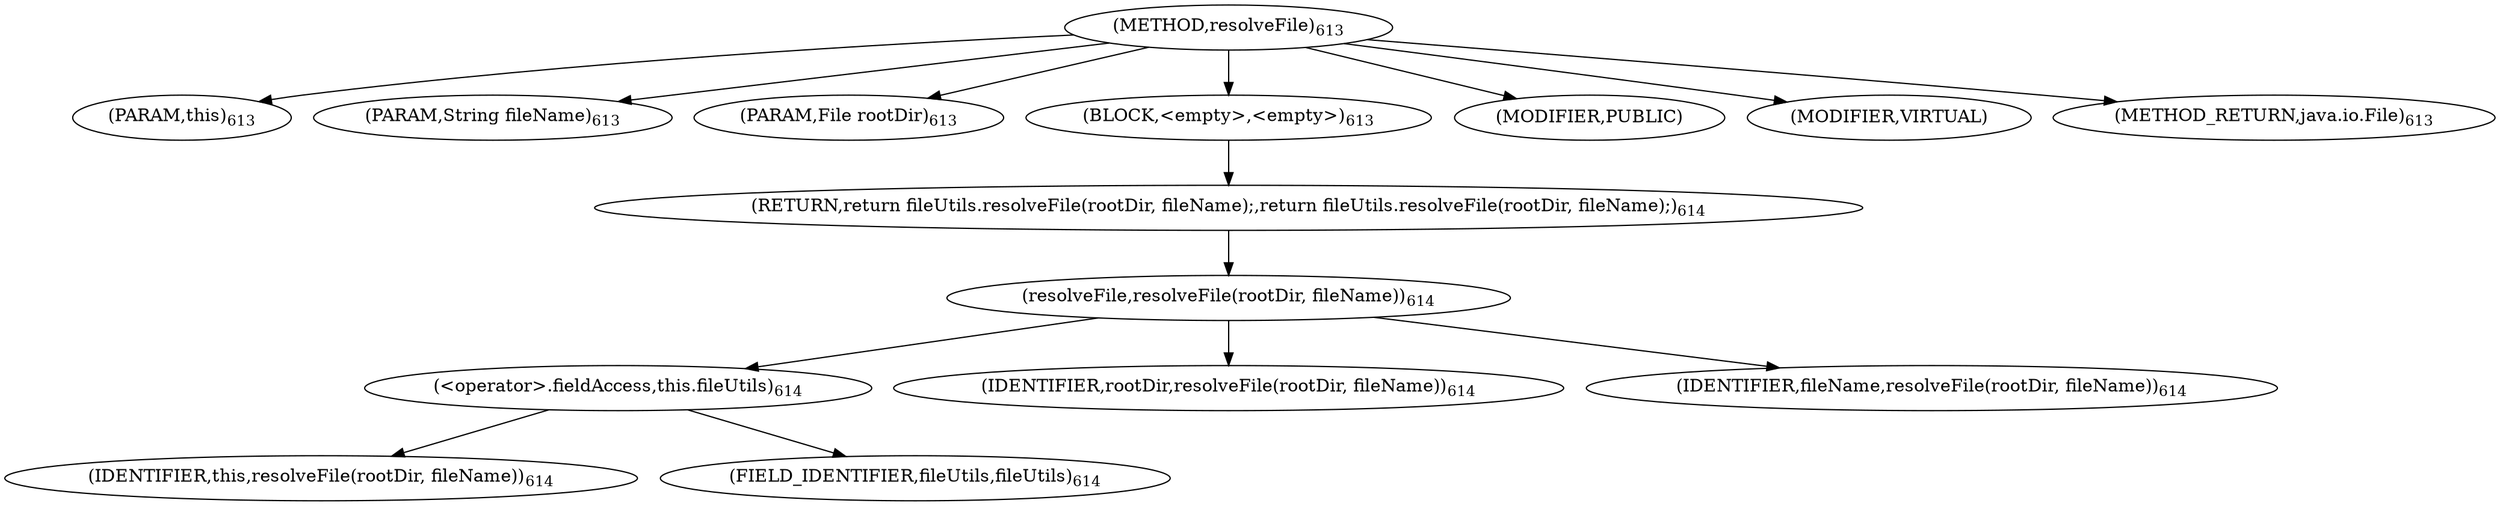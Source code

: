 digraph "resolveFile" {  
"1712" [label = <(METHOD,resolveFile)<SUB>613</SUB>> ]
"1713" [label = <(PARAM,this)<SUB>613</SUB>> ]
"1714" [label = <(PARAM,String fileName)<SUB>613</SUB>> ]
"1715" [label = <(PARAM,File rootDir)<SUB>613</SUB>> ]
"1716" [label = <(BLOCK,&lt;empty&gt;,&lt;empty&gt;)<SUB>613</SUB>> ]
"1717" [label = <(RETURN,return fileUtils.resolveFile(rootDir, fileName);,return fileUtils.resolveFile(rootDir, fileName);)<SUB>614</SUB>> ]
"1718" [label = <(resolveFile,resolveFile(rootDir, fileName))<SUB>614</SUB>> ]
"1719" [label = <(&lt;operator&gt;.fieldAccess,this.fileUtils)<SUB>614</SUB>> ]
"1720" [label = <(IDENTIFIER,this,resolveFile(rootDir, fileName))<SUB>614</SUB>> ]
"1721" [label = <(FIELD_IDENTIFIER,fileUtils,fileUtils)<SUB>614</SUB>> ]
"1722" [label = <(IDENTIFIER,rootDir,resolveFile(rootDir, fileName))<SUB>614</SUB>> ]
"1723" [label = <(IDENTIFIER,fileName,resolveFile(rootDir, fileName))<SUB>614</SUB>> ]
"1724" [label = <(MODIFIER,PUBLIC)> ]
"1725" [label = <(MODIFIER,VIRTUAL)> ]
"1726" [label = <(METHOD_RETURN,java.io.File)<SUB>613</SUB>> ]
  "1712" -> "1713" 
  "1712" -> "1714" 
  "1712" -> "1715" 
  "1712" -> "1716" 
  "1712" -> "1724" 
  "1712" -> "1725" 
  "1712" -> "1726" 
  "1716" -> "1717" 
  "1717" -> "1718" 
  "1718" -> "1719" 
  "1718" -> "1722" 
  "1718" -> "1723" 
  "1719" -> "1720" 
  "1719" -> "1721" 
}
